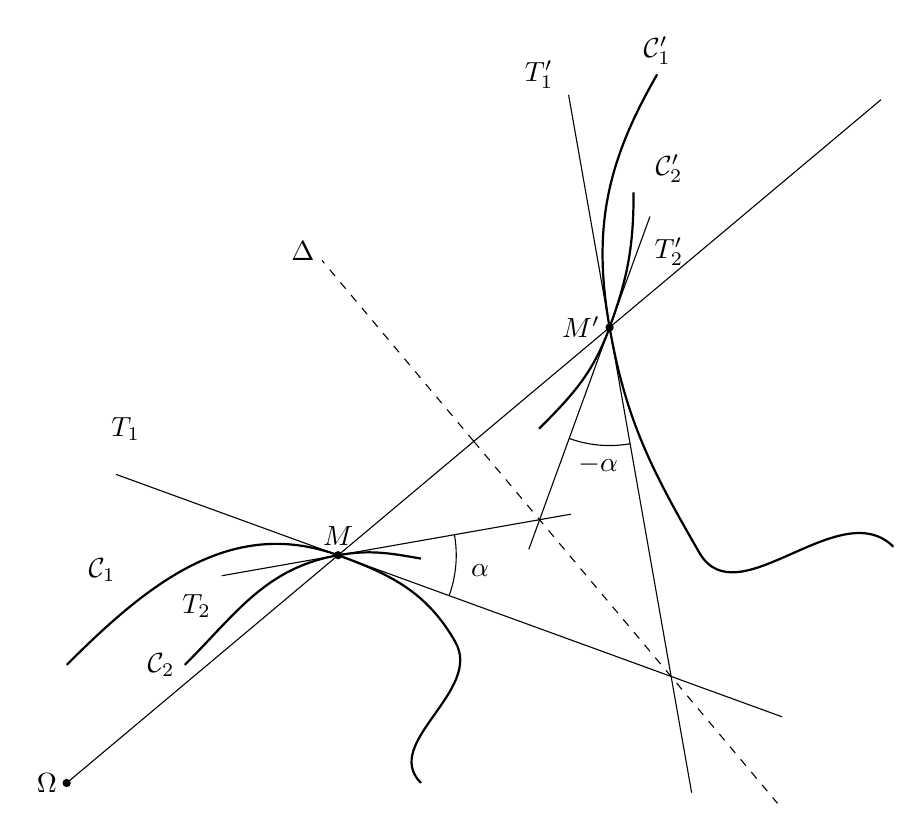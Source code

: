 
\begin{tikzpicture}[scale=1.5]

     \coordinate (O) at (0,0);
     \coordinate (M) at (40:3);
     \coordinate (N) at (20:3.5);
     \coordinate (MM) at (40:6);
     \coordinate (NN) at (20:5.7);     

     \draw (O)--(40:9);
  %   \draw (O)--(20:9);

     \draw [thick]  (0,1)  to [in=160] (M) [out=-20]  to [in=120] (N) [out=-60]  to  (3,0) ;
     \draw (M)-- +(160:2)--(M)-- +(-20:4);

     \draw [thick]  (1,1)  to [in=190] (M) [out=10]    to [in=170]  (3,1.9) ;
     \draw (M)-- +(190:1)--(M)-- +(10:2);

     \draw [thick]  (5,6)[out=-120]  to [in=100] (MM) [out=-80]  to [in=120] (NN) [out=-60]  to  (7,2) ;
     \draw (MM)-- +(100:2)--(MM)-- +(-80:4);

     \draw [thick]  (4.8,5)[out=-90]  to [in=70] (MM) [out=-110]    to [in=45] (4,3) ;
     \draw (MM)-- +(70:1)--(MM)-- +(-110:2);

    \draw[dashed] (40:4.5)-- +(130:2);
    \draw[dashed] (40:4.5)-- +(130:-4);


      \draw (M)+(10:1) arc (10:-20:1);
      \node at (3.5,1.8) {$\alpha$};

      \draw (MM)+(-110:1) arc (-110:-80:1);
      \node at (4.5,2.7) {$-\alpha$};

       \fill (O) circle (1pt);
       \node at (O) [left] {$\Omega$};

       \fill (M) circle (1pt);
       \node at (M) [above] {$M$};

       \fill (MM) circle (1pt);
       \node at (MM) [left] {$M'$};

%        \fill (N) circle (1pt);
%        \node at (N) [below right] {$N$};
% 
%        \fill (NN) circle (1pt);
%        \node at (NN) [above right] {$N'$};

       \node at (2,4.5)  {$\Delta$};
       \node at (0.5,3)  {$T_1$};
       \node at (4,6)  {$T'_1$};
       \node at (0.3,1.8)  {$\mathcal{C}_1$};
       \node at (5,6.2)  {$\mathcal{C}'_1$};     

       \node at (1.1,1.5)  {$T_2$};
       \node at (5.1,4.5)  {$T'_2$};
       \node at (0.8,1)  {$\mathcal{C}_2$};
       \node at (5.1,5.2)  {$\mathcal{C}'_2$};  

\end{tikzpicture}

